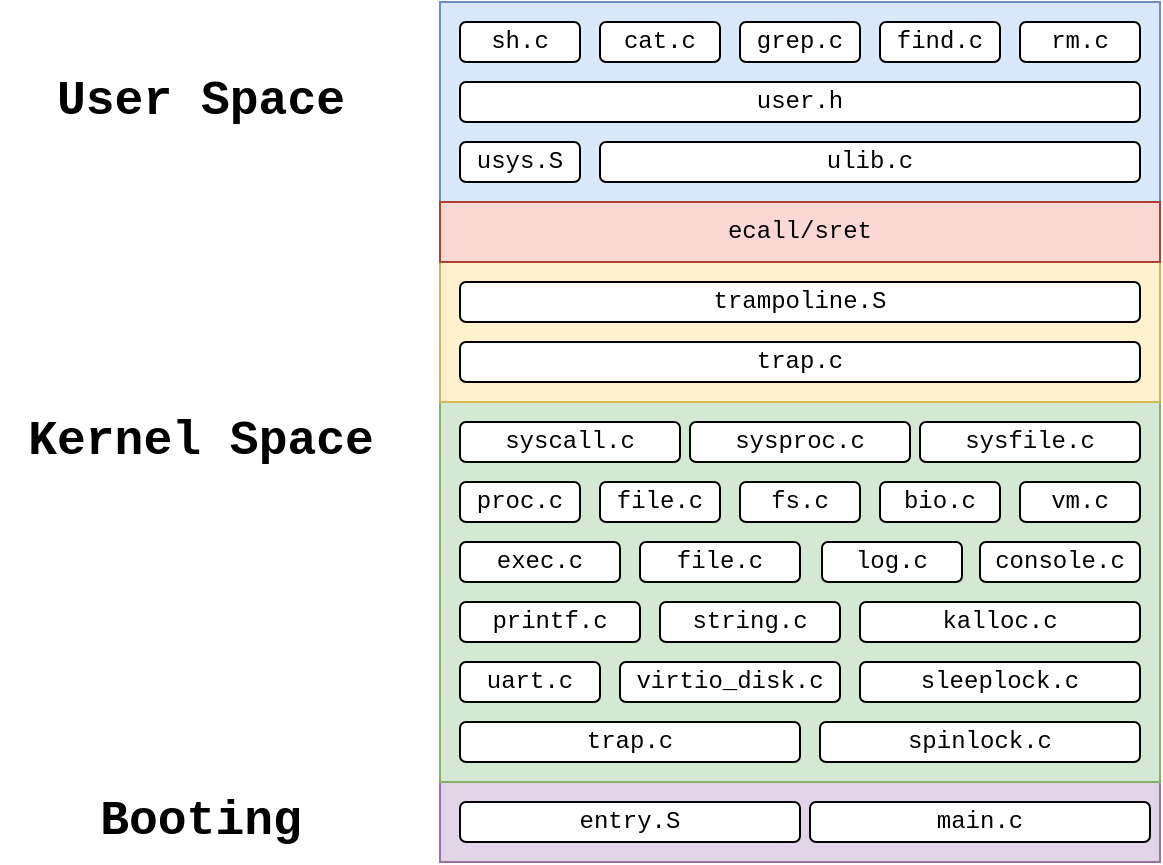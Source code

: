 <mxfile version="19.0.3" type="device"><diagram id="uduWOri0wRJfV021C4Vh" name="Page-1"><mxGraphModel dx="825" dy="494" grid="1" gridSize="10" guides="1" tooltips="1" connect="1" arrows="1" fold="1" page="1" pageScale="1" pageWidth="827" pageHeight="1169" math="0" shadow="0"><root><mxCell id="0"/><mxCell id="1" parent="0"/><mxCell id="fuDcQRt_Fyb1y1L4_qUd-43" value="" style="rounded=0;whiteSpace=wrap;html=1;fontFamily=Courier New;fillColor=#e1d5e7;strokeColor=#9673a6;" vertex="1" parent="1"><mxGeometry x="980" y="510" width="360" height="40" as="geometry"/></mxCell><mxCell id="fuDcQRt_Fyb1y1L4_qUd-41" value="" style="rounded=0;whiteSpace=wrap;html=1;fontFamily=Courier New;fillColor=#d5e8d4;strokeColor=#82b366;" vertex="1" parent="1"><mxGeometry x="980" y="320" width="360" height="190" as="geometry"/></mxCell><mxCell id="fuDcQRt_Fyb1y1L4_qUd-40" value="" style="rounded=0;whiteSpace=wrap;html=1;fontFamily=Courier New;fillColor=#fff2cc;strokeColor=#d6b656;" vertex="1" parent="1"><mxGeometry x="980" y="250" width="360" height="70" as="geometry"/></mxCell><mxCell id="fuDcQRt_Fyb1y1L4_qUd-25" value="" style="rounded=0;whiteSpace=wrap;html=1;fontFamily=Courier New;fillColor=#dae8fc;strokeColor=#6c8ebf;" vertex="1" parent="1"><mxGeometry x="980" y="120" width="360" height="100" as="geometry"/></mxCell><mxCell id="fuDcQRt_Fyb1y1L4_qUd-1" value="cat.c" style="rounded=1;whiteSpace=wrap;html=1;fontFamily=Courier New;" vertex="1" parent="1"><mxGeometry x="1060" y="130" width="60" height="20" as="geometry"/></mxCell><mxCell id="fuDcQRt_Fyb1y1L4_qUd-2" value="sh.c" style="rounded=1;whiteSpace=wrap;html=1;fontFamily=Courier New;" vertex="1" parent="1"><mxGeometry x="990" y="130" width="60" height="20" as="geometry"/></mxCell><mxCell id="fuDcQRt_Fyb1y1L4_qUd-3" value="grep.c" style="rounded=1;whiteSpace=wrap;html=1;fontFamily=Courier New;" vertex="1" parent="1"><mxGeometry x="1130" y="130" width="60" height="20" as="geometry"/></mxCell><mxCell id="fuDcQRt_Fyb1y1L4_qUd-4" value="find.c" style="rounded=1;whiteSpace=wrap;html=1;fontFamily=Courier New;" vertex="1" parent="1"><mxGeometry x="1200" y="130" width="60" height="20" as="geometry"/></mxCell><mxCell id="fuDcQRt_Fyb1y1L4_qUd-5" value="rm.c" style="rounded=1;whiteSpace=wrap;html=1;fontFamily=Courier New;" vertex="1" parent="1"><mxGeometry x="1270" y="130" width="60" height="20" as="geometry"/></mxCell><mxCell id="fuDcQRt_Fyb1y1L4_qUd-7" value="usys.S" style="rounded=1;whiteSpace=wrap;html=1;fontFamily=Courier New;" vertex="1" parent="1"><mxGeometry x="990" y="190" width="60" height="20" as="geometry"/></mxCell><mxCell id="fuDcQRt_Fyb1y1L4_qUd-8" value="user.h" style="rounded=1;whiteSpace=wrap;html=1;fontFamily=Courier New;" vertex="1" parent="1"><mxGeometry x="990" y="160" width="340" height="20" as="geometry"/></mxCell><mxCell id="fuDcQRt_Fyb1y1L4_qUd-9" value="ulib.c" style="rounded=1;whiteSpace=wrap;html=1;fontFamily=Courier New;" vertex="1" parent="1"><mxGeometry x="1060" y="190" width="270" height="20" as="geometry"/></mxCell><mxCell id="fuDcQRt_Fyb1y1L4_qUd-10" value="User Space" style="text;strokeColor=none;fillColor=none;html=1;fontSize=24;fontStyle=1;verticalAlign=middle;align=center;fontFamily=Courier New;" vertex="1" parent="1"><mxGeometry x="760" y="150" width="200" height="40" as="geometry"/></mxCell><mxCell id="fuDcQRt_Fyb1y1L4_qUd-11" value="trampoline.S" style="rounded=1;whiteSpace=wrap;html=1;fontFamily=Courier New;" vertex="1" parent="1"><mxGeometry x="990" y="260" width="340" height="20" as="geometry"/></mxCell><mxCell id="fuDcQRt_Fyb1y1L4_qUd-12" value="ecall/sret" style="rounded=0;whiteSpace=wrap;html=1;fontFamily=Courier New;fillColor=#fad9d5;strokeColor=#ae4132;" vertex="1" parent="1"><mxGeometry x="980" y="220" width="360" height="30" as="geometry"/></mxCell><mxCell id="fuDcQRt_Fyb1y1L4_qUd-13" value="Kernel Space" style="text;strokeColor=none;fillColor=none;html=1;fontSize=24;fontStyle=1;verticalAlign=middle;align=center;fontFamily=Courier New;" vertex="1" parent="1"><mxGeometry x="760" y="320" width="200" height="40" as="geometry"/></mxCell><mxCell id="fuDcQRt_Fyb1y1L4_qUd-15" value="trap.c" style="rounded=1;whiteSpace=wrap;html=1;fontFamily=Courier New;" vertex="1" parent="1"><mxGeometry x="990" y="290" width="340" height="20" as="geometry"/></mxCell><mxCell id="fuDcQRt_Fyb1y1L4_qUd-16" value="syscall.c" style="rounded=1;whiteSpace=wrap;html=1;fontFamily=Courier New;" vertex="1" parent="1"><mxGeometry x="990" y="330" width="110" height="20" as="geometry"/></mxCell><mxCell id="fuDcQRt_Fyb1y1L4_qUd-17" value="sysproc.c" style="rounded=1;whiteSpace=wrap;html=1;fontFamily=Courier New;" vertex="1" parent="1"><mxGeometry x="1105" y="330" width="110" height="20" as="geometry"/></mxCell><mxCell id="fuDcQRt_Fyb1y1L4_qUd-18" value="sysfile.c" style="rounded=1;whiteSpace=wrap;html=1;fontFamily=Courier New;" vertex="1" parent="1"><mxGeometry x="1220" y="330" width="110" height="20" as="geometry"/></mxCell><mxCell id="fuDcQRt_Fyb1y1L4_qUd-19" value="proc.c" style="rounded=1;whiteSpace=wrap;html=1;fontFamily=Courier New;" vertex="1" parent="1"><mxGeometry x="990" y="360" width="60" height="20" as="geometry"/></mxCell><mxCell id="fuDcQRt_Fyb1y1L4_qUd-20" value="file.c" style="rounded=1;whiteSpace=wrap;html=1;fontFamily=Courier New;" vertex="1" parent="1"><mxGeometry x="1060" y="360" width="60" height="20" as="geometry"/></mxCell><mxCell id="fuDcQRt_Fyb1y1L4_qUd-21" value="fs.c" style="rounded=1;whiteSpace=wrap;html=1;fontFamily=Courier New;" vertex="1" parent="1"><mxGeometry x="1130" y="360" width="60" height="20" as="geometry"/></mxCell><mxCell id="fuDcQRt_Fyb1y1L4_qUd-22" value="bio.c" style="rounded=1;whiteSpace=wrap;html=1;fontFamily=Courier New;" vertex="1" parent="1"><mxGeometry x="1200" y="360" width="60" height="20" as="geometry"/></mxCell><mxCell id="fuDcQRt_Fyb1y1L4_qUd-23" value="vm.c" style="rounded=1;whiteSpace=wrap;html=1;fontFamily=Courier New;" vertex="1" parent="1"><mxGeometry x="1270" y="360" width="60" height="20" as="geometry"/></mxCell><mxCell id="fuDcQRt_Fyb1y1L4_qUd-27" value="kalloc.c" style="rounded=1;whiteSpace=wrap;html=1;fontFamily=Courier New;" vertex="1" parent="1"><mxGeometry x="1190" y="420" width="140" height="20" as="geometry"/></mxCell><mxCell id="fuDcQRt_Fyb1y1L4_qUd-28" value="log.c" style="rounded=1;whiteSpace=wrap;html=1;fontFamily=Courier New;" vertex="1" parent="1"><mxGeometry x="1171" y="390" width="70" height="20" as="geometry"/></mxCell><mxCell id="fuDcQRt_Fyb1y1L4_qUd-29" value="console.c" style="rounded=1;whiteSpace=wrap;html=1;fontFamily=Courier New;" vertex="1" parent="1"><mxGeometry x="1250" y="390" width="80" height="20" as="geometry"/></mxCell><mxCell id="fuDcQRt_Fyb1y1L4_qUd-30" value="file.c" style="rounded=1;whiteSpace=wrap;html=1;fontFamily=Courier New;" vertex="1" parent="1"><mxGeometry x="1080" y="390" width="80" height="20" as="geometry"/></mxCell><mxCell id="fuDcQRt_Fyb1y1L4_qUd-31" value="printf.c" style="rounded=1;whiteSpace=wrap;html=1;fontFamily=Courier New;" vertex="1" parent="1"><mxGeometry x="990" y="420" width="90" height="20" as="geometry"/></mxCell><mxCell id="fuDcQRt_Fyb1y1L4_qUd-32" value="string.c" style="rounded=1;whiteSpace=wrap;html=1;fontFamily=Courier New;" vertex="1" parent="1"><mxGeometry x="1090" y="420" width="90" height="20" as="geometry"/></mxCell><mxCell id="fuDcQRt_Fyb1y1L4_qUd-33" value="sleeplock.c" style="rounded=1;whiteSpace=wrap;html=1;fontFamily=Courier New;" vertex="1" parent="1"><mxGeometry x="1190" y="450" width="140" height="20" as="geometry"/></mxCell><mxCell id="fuDcQRt_Fyb1y1L4_qUd-34" value="spinlock.c" style="rounded=1;whiteSpace=wrap;html=1;fontFamily=Courier New;" vertex="1" parent="1"><mxGeometry x="1170" y="480" width="160" height="20" as="geometry"/></mxCell><mxCell id="fuDcQRt_Fyb1y1L4_qUd-35" value="virtio_disk.c" style="rounded=1;whiteSpace=wrap;html=1;fontFamily=Courier New;" vertex="1" parent="1"><mxGeometry x="1070" y="450" width="110" height="20" as="geometry"/></mxCell><mxCell id="fuDcQRt_Fyb1y1L4_qUd-36" value="uart.c" style="rounded=1;whiteSpace=wrap;html=1;fontFamily=Courier New;" vertex="1" parent="1"><mxGeometry x="990" y="450" width="70" height="20" as="geometry"/></mxCell><mxCell id="fuDcQRt_Fyb1y1L4_qUd-37" value="trap.c" style="rounded=1;whiteSpace=wrap;html=1;fontFamily=Courier New;" vertex="1" parent="1"><mxGeometry x="990" y="480" width="170" height="20" as="geometry"/></mxCell><mxCell id="fuDcQRt_Fyb1y1L4_qUd-38" value="exec.c" style="rounded=1;whiteSpace=wrap;html=1;fontFamily=Courier New;" vertex="1" parent="1"><mxGeometry x="990" y="390" width="80" height="20" as="geometry"/></mxCell><mxCell id="fuDcQRt_Fyb1y1L4_qUd-39" value="main.c" style="rounded=1;whiteSpace=wrap;html=1;fontFamily=Courier New;" vertex="1" parent="1"><mxGeometry x="1165" y="520" width="170" height="20" as="geometry"/></mxCell><mxCell id="fuDcQRt_Fyb1y1L4_qUd-42" value="entry.S" style="rounded=1;whiteSpace=wrap;html=1;fontFamily=Courier New;" vertex="1" parent="1"><mxGeometry x="990" y="520" width="170" height="20" as="geometry"/></mxCell><mxCell id="fuDcQRt_Fyb1y1L4_qUd-44" value="Booting" style="text;strokeColor=none;fillColor=none;html=1;fontSize=24;fontStyle=1;verticalAlign=middle;align=center;fontFamily=Courier New;" vertex="1" parent="1"><mxGeometry x="760" y="510" width="200" height="40" as="geometry"/></mxCell></root></mxGraphModel></diagram></mxfile>